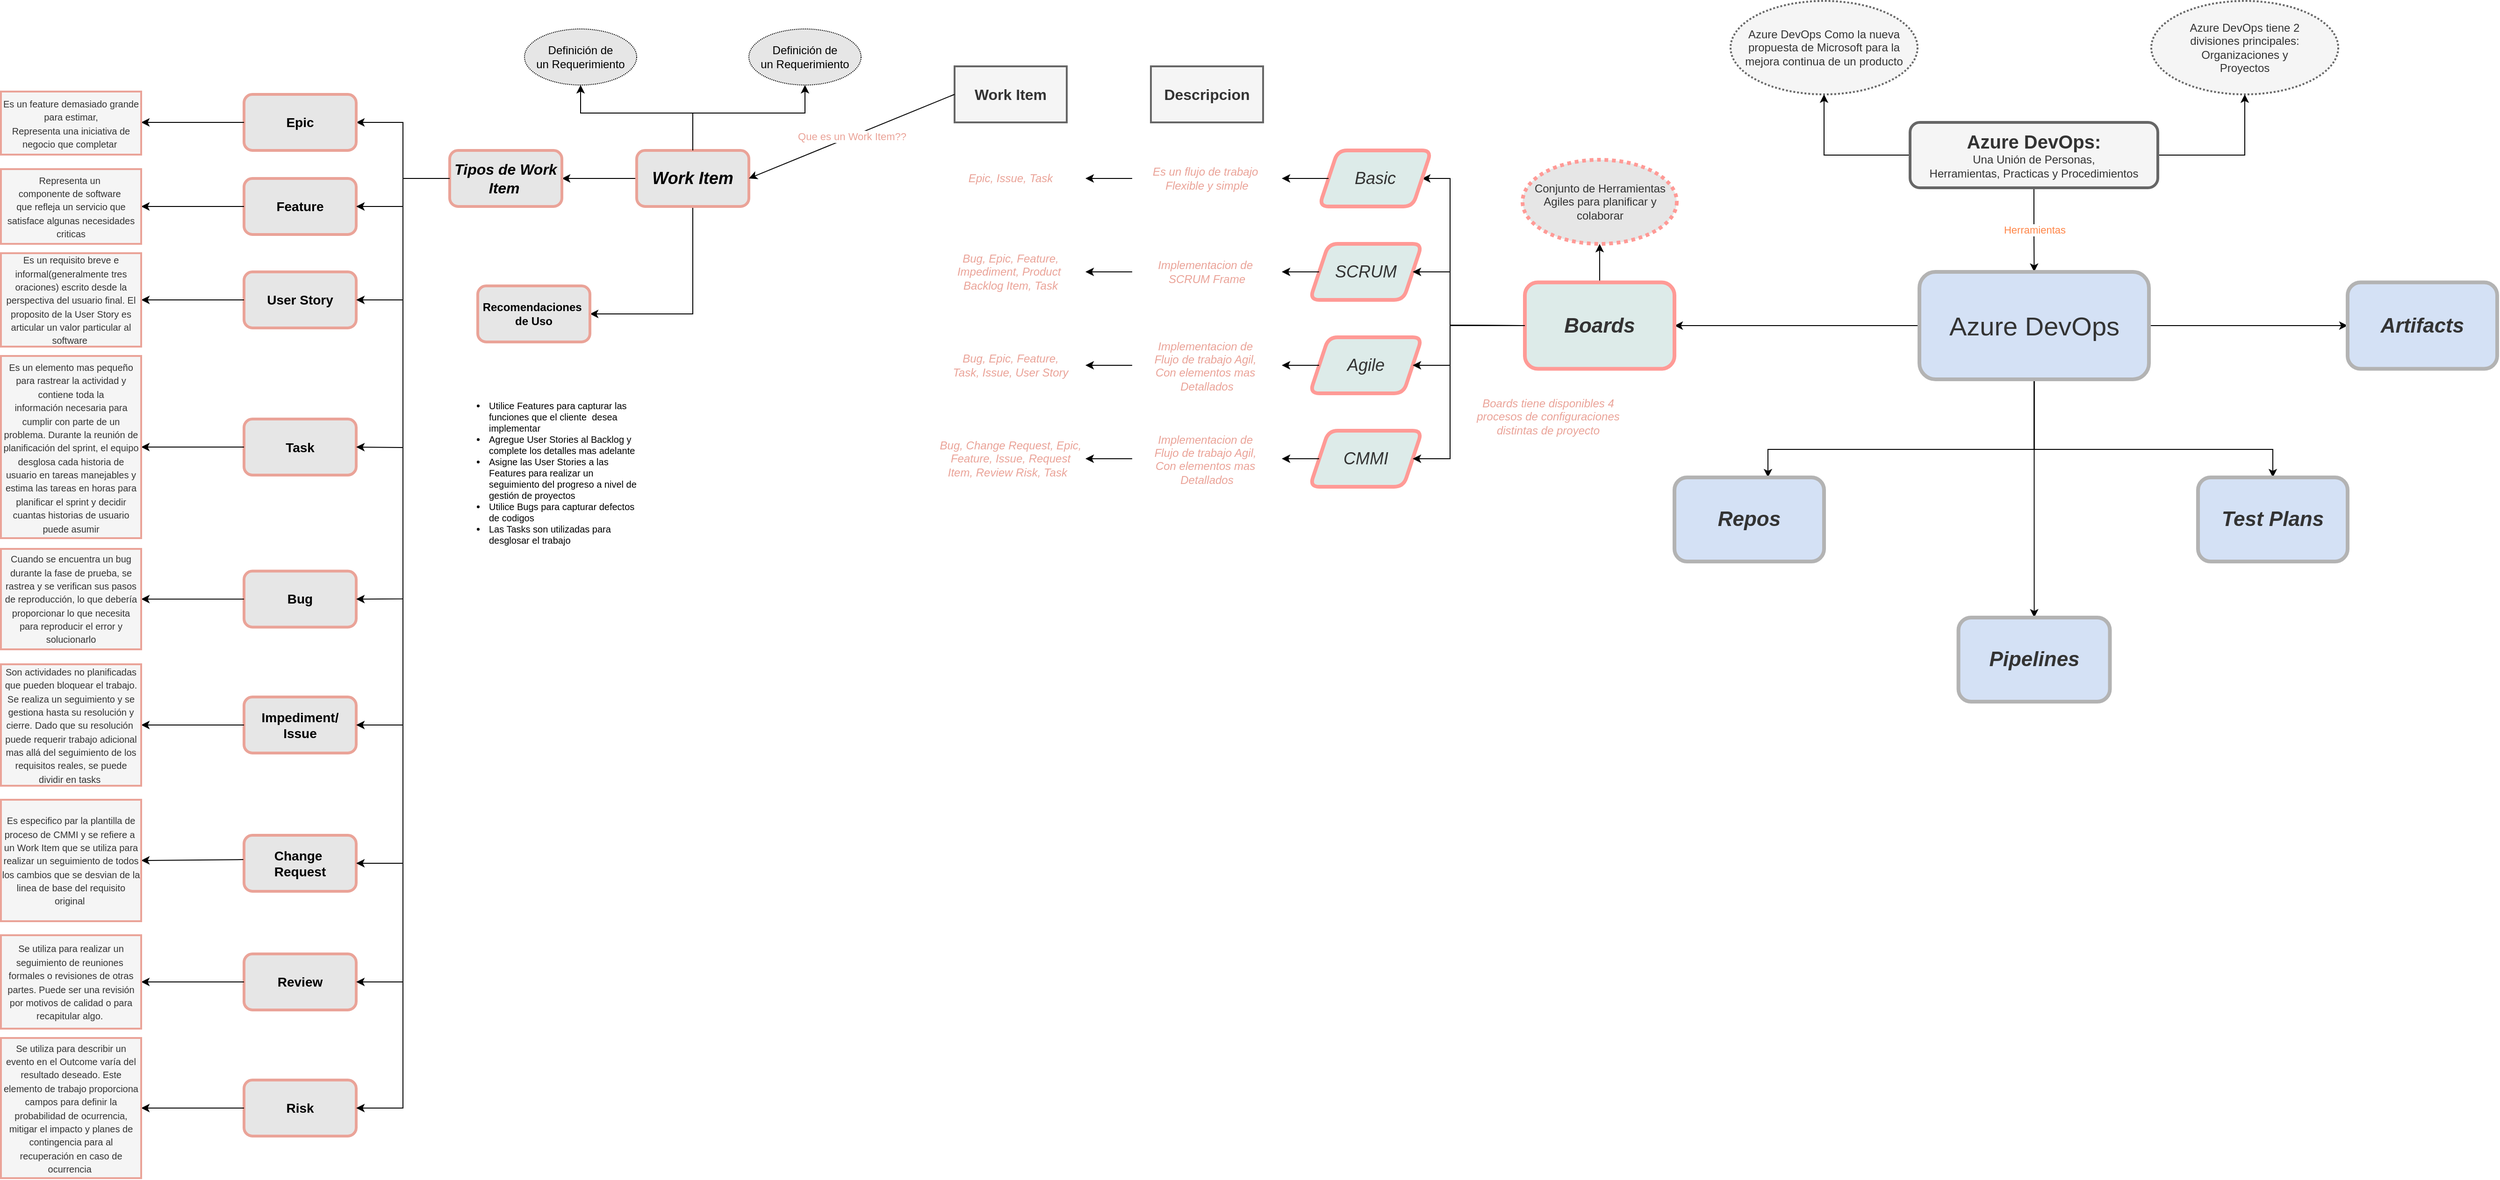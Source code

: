 <mxfile version="15.2.9" type="github">
  <diagram id="6a731a19-8d31-9384-78a2-239565b7b9f0" name="Page-1">
    <mxGraphModel dx="3319" dy="506" grid="1" gridSize="10" guides="1" tooltips="1" connect="1" arrows="1" fold="1" page="1" pageScale="1" pageWidth="1169" pageHeight="827" background="none" math="0" shadow="0">
      <root>
        <mxCell id="0" />
        <mxCell id="1" parent="0" />
        <mxCell id="xuVnpB0GkHX7hO2u2HWk-1784" style="edgeStyle=orthogonalEdgeStyle;rounded=0;orthogonalLoop=1;jettySize=auto;html=1;entryX=0.5;entryY=1;entryDx=0;entryDy=0;exitX=0;exitY=0.5;exitDx=0;exitDy=0;" edge="1" parent="1" source="xuVnpB0GkHX7hO2u2HWk-1779" target="xuVnpB0GkHX7hO2u2HWk-1781">
          <mxGeometry relative="1" as="geometry" />
        </mxCell>
        <mxCell id="xuVnpB0GkHX7hO2u2HWk-1786" value="" style="edgeStyle=orthogonalEdgeStyle;rounded=0;orthogonalLoop=1;jettySize=auto;html=1;exitX=1;exitY=0.5;exitDx=0;exitDy=0;" edge="1" parent="1" source="xuVnpB0GkHX7hO2u2HWk-1779" target="xuVnpB0GkHX7hO2u2HWk-1785">
          <mxGeometry relative="1" as="geometry" />
        </mxCell>
        <mxCell id="xuVnpB0GkHX7hO2u2HWk-1789" value="&lt;font color=&quot;#ff8547&quot;&gt;Herramientas&lt;/font&gt;" style="edgeStyle=orthogonalEdgeStyle;rounded=0;orthogonalLoop=1;jettySize=auto;html=1;" edge="1" parent="1" source="xuVnpB0GkHX7hO2u2HWk-1779" target="xuVnpB0GkHX7hO2u2HWk-1788">
          <mxGeometry relative="1" as="geometry" />
        </mxCell>
        <mxCell id="xuVnpB0GkHX7hO2u2HWk-1779" value="&lt;font style=&quot;font-size: 12px&quot;&gt;&lt;b style=&quot;font-size: 20px&quot;&gt;Azure DevOps:&lt;/b&gt;&lt;br&gt;Una &lt;span&gt;Unión&lt;/span&gt;&amp;nbsp;de Personas, &lt;br&gt;Herramientas, Practicas y Procedimientos&lt;br&gt;&lt;/font&gt;" style="rounded=1;whiteSpace=wrap;html=1;fillColor=#f5f5f5;strokeColor=#666666;fontColor=#333333;strokeWidth=3;" vertex="1" parent="1">
          <mxGeometry x="452" y="170" width="265" height="70" as="geometry" />
        </mxCell>
        <mxCell id="xuVnpB0GkHX7hO2u2HWk-1781" value="Azure DevOps Como la nueva propuesta de Microsoft para la mejora continua de un producto" style="ellipse;whiteSpace=wrap;html=1;strokeWidth=2;dashed=1;fillColor=#f5f5f5;strokeColor=#666666;fontColor=#333333;dashPattern=1 1;" vertex="1" parent="1">
          <mxGeometry x="260" y="40" width="200" height="100" as="geometry" />
        </mxCell>
        <mxCell id="xuVnpB0GkHX7hO2u2HWk-1785" value="Azure DevOps tiene 2 &lt;br&gt;divisiones principales:&lt;br&gt;Organizaciones y&lt;br&gt;Proyectos" style="ellipse;whiteSpace=wrap;html=1;rounded=1;fontColor=#333333;strokeColor=#666666;strokeWidth=2;fillColor=#f5f5f5;dashed=1;dashPattern=1 1;" vertex="1" parent="1">
          <mxGeometry x="710" y="40" width="200" height="100" as="geometry" />
        </mxCell>
        <mxCell id="xuVnpB0GkHX7hO2u2HWk-1791" value="" style="edgeStyle=orthogonalEdgeStyle;rounded=0;orthogonalLoop=1;jettySize=auto;html=1;" edge="1" parent="1" source="xuVnpB0GkHX7hO2u2HWk-1788" target="xuVnpB0GkHX7hO2u2HWk-1790">
          <mxGeometry relative="1" as="geometry" />
        </mxCell>
        <mxCell id="xuVnpB0GkHX7hO2u2HWk-1793" value="" style="edgeStyle=orthogonalEdgeStyle;rounded=0;orthogonalLoop=1;jettySize=auto;html=1;" edge="1" parent="1" source="xuVnpB0GkHX7hO2u2HWk-1788" target="xuVnpB0GkHX7hO2u2HWk-1792">
          <mxGeometry relative="1" as="geometry">
            <Array as="points">
              <mxPoint x="585" y="520" />
              <mxPoint x="300" y="520" />
            </Array>
          </mxGeometry>
        </mxCell>
        <mxCell id="xuVnpB0GkHX7hO2u2HWk-1795" value="" style="edgeStyle=orthogonalEdgeStyle;rounded=0;orthogonalLoop=1;jettySize=auto;html=1;" edge="1" parent="1" source="xuVnpB0GkHX7hO2u2HWk-1788" target="xuVnpB0GkHX7hO2u2HWk-1794">
          <mxGeometry relative="1" as="geometry" />
        </mxCell>
        <mxCell id="xuVnpB0GkHX7hO2u2HWk-1797" value="" style="edgeStyle=orthogonalEdgeStyle;rounded=0;orthogonalLoop=1;jettySize=auto;html=1;" edge="1" parent="1" source="xuVnpB0GkHX7hO2u2HWk-1788" target="xuVnpB0GkHX7hO2u2HWk-1796">
          <mxGeometry relative="1" as="geometry">
            <Array as="points">
              <mxPoint x="585" y="520" />
              <mxPoint x="840" y="520" />
            </Array>
          </mxGeometry>
        </mxCell>
        <mxCell id="xuVnpB0GkHX7hO2u2HWk-1799" value="" style="edgeStyle=orthogonalEdgeStyle;rounded=0;orthogonalLoop=1;jettySize=auto;html=1;" edge="1" parent="1" source="xuVnpB0GkHX7hO2u2HWk-1788" target="xuVnpB0GkHX7hO2u2HWk-1798">
          <mxGeometry relative="1" as="geometry" />
        </mxCell>
        <mxCell id="xuVnpB0GkHX7hO2u2HWk-1788" value="&lt;font style=&quot;font-size: 28px&quot;&gt;Azure DevOps&lt;/font&gt;" style="rounded=1;whiteSpace=wrap;html=1;fontColor=#333333;strokeColor=#B3B3B3;strokeWidth=4;fillColor=#D4E1F5;" vertex="1" parent="1">
          <mxGeometry x="462" y="330" width="245.5" height="115" as="geometry" />
        </mxCell>
        <mxCell id="xuVnpB0GkHX7hO2u2HWk-1808" value="" style="edgeStyle=orthogonalEdgeStyle;rounded=0;orthogonalLoop=1;jettySize=auto;html=1;" edge="1" parent="1" source="xuVnpB0GkHX7hO2u2HWk-1790" target="xuVnpB0GkHX7hO2u2HWk-1807">
          <mxGeometry relative="1" as="geometry" />
        </mxCell>
        <mxCell id="xuVnpB0GkHX7hO2u2HWk-1810" value="" style="edgeStyle=orthogonalEdgeStyle;rounded=0;orthogonalLoop=1;jettySize=auto;html=1;" edge="1" parent="1" source="xuVnpB0GkHX7hO2u2HWk-1790" target="xuVnpB0GkHX7hO2u2HWk-1809">
          <mxGeometry relative="1" as="geometry">
            <Array as="points">
              <mxPoint x="-40" y="388" />
              <mxPoint x="-40" y="230" />
            </Array>
          </mxGeometry>
        </mxCell>
        <mxCell id="xuVnpB0GkHX7hO2u2HWk-1790" value="&lt;span style=&quot;font-size: 22px&quot;&gt;&lt;b&gt;&lt;i&gt;Boards&lt;/i&gt;&lt;/b&gt;&lt;/span&gt;" style="rounded=1;whiteSpace=wrap;html=1;fontColor=#333333;strokeColor=#FF9A96;strokeWidth=4;fillColor=#DDEBE9;" vertex="1" parent="1">
          <mxGeometry x="40" y="341.25" width="160" height="92.5" as="geometry" />
        </mxCell>
        <mxCell id="xuVnpB0GkHX7hO2u2HWk-1792" value="&lt;font style=&quot;font-size: 22px&quot;&gt;&lt;b&gt;&lt;i&gt;Repos&lt;/i&gt;&lt;/b&gt;&lt;/font&gt;" style="rounded=1;whiteSpace=wrap;html=1;fontColor=#333333;strokeColor=#B3B3B3;strokeWidth=4;fillColor=#D4E1F5;" vertex="1" parent="1">
          <mxGeometry x="200" y="550" width="160" height="90" as="geometry" />
        </mxCell>
        <mxCell id="xuVnpB0GkHX7hO2u2HWk-1794" value="&lt;font style=&quot;font-size: 22px&quot;&gt;&lt;b&gt;&lt;i&gt;Pipelines&lt;/i&gt;&lt;/b&gt;&lt;/font&gt;" style="rounded=1;whiteSpace=wrap;html=1;fontColor=#333333;strokeColor=#B3B3B3;strokeWidth=4;fillColor=#D4E1F5;" vertex="1" parent="1">
          <mxGeometry x="503.75" y="700" width="162" height="90" as="geometry" />
        </mxCell>
        <mxCell id="xuVnpB0GkHX7hO2u2HWk-1796" value="&lt;font style=&quot;font-size: 22px&quot;&gt;&lt;b&gt;&lt;i&gt;Test Plans&lt;/i&gt;&lt;/b&gt;&lt;/font&gt;" style="rounded=1;whiteSpace=wrap;html=1;fontColor=#333333;strokeColor=#B3B3B3;strokeWidth=4;fillColor=#D4E1F5;" vertex="1" parent="1">
          <mxGeometry x="760" y="550" width="160" height="90" as="geometry" />
        </mxCell>
        <mxCell id="xuVnpB0GkHX7hO2u2HWk-1798" value="&lt;font style=&quot;font-size: 22px&quot;&gt;&lt;b&gt;&lt;i&gt;Artifacts&lt;/i&gt;&lt;/b&gt;&lt;/font&gt;" style="rounded=1;whiteSpace=wrap;html=1;fontColor=#333333;strokeColor=#B3B3B3;strokeWidth=4;fillColor=#D4E1F5;" vertex="1" parent="1">
          <mxGeometry x="920" y="341.25" width="160" height="92.5" as="geometry" />
        </mxCell>
        <mxCell id="xuVnpB0GkHX7hO2u2HWk-1807" value="Conjunto de Herramientas Agiles para planificar y colaborar" style="ellipse;whiteSpace=wrap;html=1;rounded=1;fontColor=#333333;strokeColor=#FF9A96;strokeWidth=4;fillColor=#E6E6E6;dashed=1;dashPattern=1 1;" vertex="1" parent="1">
          <mxGeometry x="37.5" y="210" width="165" height="90" as="geometry" />
        </mxCell>
        <mxCell id="xuVnpB0GkHX7hO2u2HWk-1809" value="&lt;font style=&quot;font-size: 18px&quot;&gt;&lt;i&gt;Basic&lt;/i&gt;&lt;/font&gt;" style="shape=parallelogram;perimeter=parallelogramPerimeter;whiteSpace=wrap;html=1;fixedSize=1;rounded=1;fontColor=#333333;strokeColor=#FF9A96;strokeWidth=4;fillColor=#DDEBE9;" vertex="1" parent="1">
          <mxGeometry x="-180" y="200" width="120" height="60" as="geometry" />
        </mxCell>
        <mxCell id="xuVnpB0GkHX7hO2u2HWk-1811" value="&lt;font style=&quot;font-size: 18px&quot;&gt;&lt;i&gt;SCRUM&lt;/i&gt;&lt;/font&gt;" style="shape=parallelogram;perimeter=parallelogramPerimeter;whiteSpace=wrap;html=1;fixedSize=1;rounded=1;fontColor=#333333;strokeColor=#FF9A96;strokeWidth=4;fillColor=#DDEBE9;" vertex="1" parent="1">
          <mxGeometry x="-190" y="300" width="120" height="60" as="geometry" />
        </mxCell>
        <mxCell id="xuVnpB0GkHX7hO2u2HWk-1812" value="&lt;font style=&quot;font-size: 18px&quot;&gt;&lt;i&gt;Agile&lt;/i&gt;&lt;/font&gt;" style="shape=parallelogram;perimeter=parallelogramPerimeter;whiteSpace=wrap;html=1;fixedSize=1;rounded=1;fontColor=#333333;strokeColor=#FF9A96;strokeWidth=4;fillColor=#DDEBE9;" vertex="1" parent="1">
          <mxGeometry x="-190" y="400" width="120" height="60" as="geometry" />
        </mxCell>
        <mxCell id="xuVnpB0GkHX7hO2u2HWk-1813" value="&lt;font style=&quot;font-size: 18px&quot;&gt;&lt;i&gt;CMMI&lt;/i&gt;&lt;/font&gt;" style="shape=parallelogram;perimeter=parallelogramPerimeter;whiteSpace=wrap;html=1;fixedSize=1;rounded=1;fontColor=#333333;strokeColor=#FF9A96;strokeWidth=4;fillColor=#DDEBE9;" vertex="1" parent="1">
          <mxGeometry x="-190" y="500" width="120" height="60" as="geometry" />
        </mxCell>
        <mxCell id="xuVnpB0GkHX7hO2u2HWk-1816" value="" style="endArrow=classic;html=1;edgeStyle=orthogonalEdgeStyle;rounded=0;exitX=0;exitY=0.5;exitDx=0;exitDy=0;" edge="1" parent="1" source="xuVnpB0GkHX7hO2u2HWk-1790" target="xuVnpB0GkHX7hO2u2HWk-1811">
          <mxGeometry width="50" height="50" relative="1" as="geometry">
            <mxPoint x="360" y="460" as="sourcePoint" />
            <mxPoint x="410" y="410" as="targetPoint" />
            <Array as="points">
              <mxPoint x="-40" y="388" />
              <mxPoint x="-40" y="330" />
            </Array>
          </mxGeometry>
        </mxCell>
        <mxCell id="xuVnpB0GkHX7hO2u2HWk-1818" value="" style="endArrow=classic;html=1;entryX=1;entryY=0.5;entryDx=0;entryDy=0;exitX=0;exitY=0.5;exitDx=0;exitDy=0;rounded=0;" edge="1" parent="1" source="xuVnpB0GkHX7hO2u2HWk-1790" target="xuVnpB0GkHX7hO2u2HWk-1812">
          <mxGeometry width="50" height="50" relative="1" as="geometry">
            <mxPoint x="60" y="460" as="sourcePoint" />
            <mxPoint x="110" y="410" as="targetPoint" />
            <Array as="points">
              <mxPoint x="-40" y="387" />
              <mxPoint x="-40" y="430" />
            </Array>
          </mxGeometry>
        </mxCell>
        <mxCell id="xuVnpB0GkHX7hO2u2HWk-1819" value="" style="endArrow=classic;html=1;exitX=0;exitY=0.5;exitDx=0;exitDy=0;entryX=1;entryY=0.5;entryDx=0;entryDy=0;rounded=0;" edge="1" parent="1" source="xuVnpB0GkHX7hO2u2HWk-1790" target="xuVnpB0GkHX7hO2u2HWk-1813">
          <mxGeometry width="50" height="50" relative="1" as="geometry">
            <mxPoint x="60" y="540" as="sourcePoint" />
            <mxPoint x="110" y="490" as="targetPoint" />
            <Array as="points">
              <mxPoint x="-40" y="387" />
              <mxPoint x="-40" y="530" />
            </Array>
          </mxGeometry>
        </mxCell>
        <UserObject label="&lt;i&gt;&lt;font color=&quot;#eaa398&quot;&gt;Boards tiene disponibles 4 procesos de configuraciones distintas de proyecto&lt;/font&gt;&lt;/i&gt;" placeholders="1" name="Variable" id="xuVnpB0GkHX7hO2u2HWk-1820">
          <mxCell style="text;html=1;strokeColor=none;fillColor=none;align=center;verticalAlign=middle;whiteSpace=wrap;overflow=hidden;dashed=1;dashPattern=1 1;" vertex="1" parent="1">
            <mxGeometry x="-30" y="460" width="190" height="50" as="geometry" />
          </mxCell>
        </UserObject>
        <mxCell id="xuVnpB0GkHX7hO2u2HWk-1834" value="&lt;font size=&quot;1&quot;&gt;&lt;b style=&quot;font-size: 16px&quot;&gt;Work Item&lt;/b&gt;&lt;/font&gt;" style="rounded=0;whiteSpace=wrap;html=1;strokeColor=#666666;strokeWidth=2;fillColor=#f5f5f5;fontColor=#333333;" vertex="1" parent="1">
          <mxGeometry x="-570" y="110" width="120" height="60" as="geometry" />
        </mxCell>
        <mxCell id="xuVnpB0GkHX7hO2u2HWk-1835" value="&lt;b&gt;&lt;font style=&quot;font-size: 16px&quot;&gt;Descripcion&lt;/font&gt;&lt;/b&gt;" style="rounded=0;whiteSpace=wrap;html=1;strokeColor=#666666;strokeWidth=2;fillColor=#f5f5f5;fontColor=#333333;" vertex="1" parent="1">
          <mxGeometry x="-360" y="110" width="120" height="60" as="geometry" />
        </mxCell>
        <UserObject label="&lt;i&gt;&lt;font color=&quot;#eaa398&quot;&gt;Es un flujo de trabajo&amp;nbsp;&lt;br&gt;Flexible y simple&lt;br&gt;&lt;/font&gt;&lt;/i&gt;" placeholders="1" name="Variable" id="xuVnpB0GkHX7hO2u2HWk-1836">
          <mxCell style="text;html=1;strokeColor=none;fillColor=none;align=center;verticalAlign=middle;whiteSpace=wrap;overflow=hidden;dashed=1;dashPattern=1 1;" vertex="1" parent="1">
            <mxGeometry x="-380" y="205" width="160" height="50" as="geometry" />
          </mxCell>
        </UserObject>
        <mxCell id="xuVnpB0GkHX7hO2u2HWk-1837" value="" style="endArrow=classic;html=1;exitX=0;exitY=0.5;exitDx=0;exitDy=0;" edge="1" parent="1" source="xuVnpB0GkHX7hO2u2HWk-1836">
          <mxGeometry width="50" height="50" relative="1" as="geometry">
            <mxPoint x="-200" y="410" as="sourcePoint" />
            <mxPoint x="-430" y="230" as="targetPoint" />
          </mxGeometry>
        </mxCell>
        <UserObject label="&lt;i&gt;&lt;font color=&quot;#eaa398&quot;&gt;Epic, Issue, Task&lt;br&gt;&lt;/font&gt;&lt;/i&gt;" placeholders="1" name="Variable" id="xuVnpB0GkHX7hO2u2HWk-1838">
          <mxCell style="text;html=1;strokeColor=none;fillColor=none;align=center;verticalAlign=middle;whiteSpace=wrap;overflow=hidden;dashed=1;dashPattern=1 1;" vertex="1" parent="1">
            <mxGeometry x="-590" y="205" width="160" height="50" as="geometry" />
          </mxCell>
        </UserObject>
        <UserObject label="&lt;i&gt;&lt;font color=&quot;#eaa398&quot;&gt;Implementacion de&amp;nbsp;&lt;br&gt;SCRUM Frame&lt;br&gt;&lt;/font&gt;&lt;/i&gt;" placeholders="1" name="Variable" id="xuVnpB0GkHX7hO2u2HWk-1839">
          <mxCell style="text;html=1;strokeColor=none;fillColor=none;align=center;verticalAlign=middle;whiteSpace=wrap;overflow=hidden;dashed=1;dashPattern=1 1;" vertex="1" parent="1">
            <mxGeometry x="-380" y="305" width="160" height="50" as="geometry" />
          </mxCell>
        </UserObject>
        <mxCell id="xuVnpB0GkHX7hO2u2HWk-1840" value="" style="endArrow=classic;html=1;exitX=0;exitY=0.5;exitDx=0;exitDy=0;" edge="1" parent="1" source="xuVnpB0GkHX7hO2u2HWk-1839">
          <mxGeometry width="50" height="50" relative="1" as="geometry">
            <mxPoint x="-200" y="420" as="sourcePoint" />
            <mxPoint x="-430" y="330" as="targetPoint" />
          </mxGeometry>
        </mxCell>
        <UserObject label="&lt;i&gt;&lt;font color=&quot;#eaa398&quot;&gt;Bug, Epic, Feature,&lt;br&gt;Impediment, Product&amp;nbsp;&lt;br&gt;Backlog Item, Task&lt;br&gt;&lt;/font&gt;&lt;/i&gt;" placeholders="1" name="Variable" id="xuVnpB0GkHX7hO2u2HWk-1841">
          <mxCell style="text;html=1;strokeColor=none;fillColor=none;align=center;verticalAlign=middle;whiteSpace=wrap;overflow=hidden;dashed=1;dashPattern=1 1;" vertex="1" parent="1">
            <mxGeometry x="-590" y="305" width="160" height="50" as="geometry" />
          </mxCell>
        </UserObject>
        <mxCell id="xuVnpB0GkHX7hO2u2HWk-1842" value="" style="endArrow=classic;html=1;exitX=0;exitY=0.5;exitDx=0;exitDy=0;" edge="1" parent="1" source="xuVnpB0GkHX7hO2u2HWk-1809" target="xuVnpB0GkHX7hO2u2HWk-1836">
          <mxGeometry width="50" height="50" relative="1" as="geometry">
            <mxPoint x="-200" y="400" as="sourcePoint" />
            <mxPoint x="-150" y="350" as="targetPoint" />
          </mxGeometry>
        </mxCell>
        <mxCell id="xuVnpB0GkHX7hO2u2HWk-1843" value="" style="endArrow=classic;html=1;exitX=0;exitY=0.5;exitDx=0;exitDy=0;" edge="1" parent="1" source="xuVnpB0GkHX7hO2u2HWk-1811" target="xuVnpB0GkHX7hO2u2HWk-1839">
          <mxGeometry width="50" height="50" relative="1" as="geometry">
            <mxPoint x="-200" y="400" as="sourcePoint" />
            <mxPoint x="-150" y="350" as="targetPoint" />
          </mxGeometry>
        </mxCell>
        <UserObject label="&lt;i&gt;&lt;font color=&quot;#eaa398&quot;&gt;Implementacion de&amp;nbsp;&lt;br&gt;Flujo de trabajo Agil,&amp;nbsp;&lt;br&gt;Con elementos mas&amp;nbsp;&lt;br&gt;Detallados&lt;br&gt;&lt;/font&gt;&lt;/i&gt;" placeholders="1" name="Variable" id="xuVnpB0GkHX7hO2u2HWk-1844">
          <mxCell style="text;html=1;strokeColor=none;fillColor=none;align=center;verticalAlign=middle;whiteSpace=wrap;overflow=hidden;dashed=1;dashPattern=1 1;" vertex="1" parent="1">
            <mxGeometry x="-380" y="400" width="160" height="60" as="geometry" />
          </mxCell>
        </UserObject>
        <mxCell id="xuVnpB0GkHX7hO2u2HWk-1846" value="" style="endArrow=classic;html=1;exitX=0;exitY=0.5;exitDx=0;exitDy=0;entryX=1;entryY=0.5;entryDx=0;entryDy=0;" edge="1" parent="1" source="xuVnpB0GkHX7hO2u2HWk-1812" target="xuVnpB0GkHX7hO2u2HWk-1844">
          <mxGeometry width="50" height="50" relative="1" as="geometry">
            <mxPoint x="-200" y="390" as="sourcePoint" />
            <mxPoint x="-150" y="340" as="targetPoint" />
          </mxGeometry>
        </mxCell>
        <mxCell id="xuVnpB0GkHX7hO2u2HWk-1847" value="" style="endArrow=classic;html=1;exitX=0;exitY=0.5;exitDx=0;exitDy=0;" edge="1" parent="1" source="xuVnpB0GkHX7hO2u2HWk-1844">
          <mxGeometry width="50" height="50" relative="1" as="geometry">
            <mxPoint x="-200" y="390" as="sourcePoint" />
            <mxPoint x="-430" y="430" as="targetPoint" />
          </mxGeometry>
        </mxCell>
        <UserObject label="&lt;i&gt;&lt;font color=&quot;#eaa398&quot;&gt;Bug, Epic, Feature,&lt;br&gt;Task, Issue, User Story&lt;br&gt;&lt;/font&gt;&lt;/i&gt;" placeholders="1" name="Variable" id="xuVnpB0GkHX7hO2u2HWk-1848">
          <mxCell style="text;html=1;strokeColor=none;fillColor=none;align=center;verticalAlign=middle;whiteSpace=wrap;overflow=hidden;dashed=1;dashPattern=1 1;" vertex="1" parent="1">
            <mxGeometry x="-590" y="405" width="160" height="50" as="geometry" />
          </mxCell>
        </UserObject>
        <UserObject label="&lt;i&gt;&lt;font color=&quot;#eaa398&quot;&gt;Implementacion de&amp;nbsp;&lt;br&gt;Flujo de trabajo Agil,&amp;nbsp;&lt;br&gt;Con elementos mas&amp;nbsp;&lt;br&gt;Detallados&lt;br&gt;&lt;/font&gt;&lt;/i&gt;" placeholders="1" name="Variable" id="xuVnpB0GkHX7hO2u2HWk-1849">
          <mxCell style="text;html=1;strokeColor=none;fillColor=none;align=center;verticalAlign=middle;whiteSpace=wrap;overflow=hidden;dashed=1;dashPattern=1 1;" vertex="1" parent="1">
            <mxGeometry x="-380" y="500" width="160" height="60" as="geometry" />
          </mxCell>
        </UserObject>
        <mxCell id="xuVnpB0GkHX7hO2u2HWk-1850" value="" style="endArrow=classic;html=1;exitX=0;exitY=0.5;exitDx=0;exitDy=0;" edge="1" parent="1" source="xuVnpB0GkHX7hO2u2HWk-1813" target="xuVnpB0GkHX7hO2u2HWk-1849">
          <mxGeometry width="50" height="50" relative="1" as="geometry">
            <mxPoint x="-200" y="480" as="sourcePoint" />
            <mxPoint x="-150" y="430" as="targetPoint" />
          </mxGeometry>
        </mxCell>
        <mxCell id="xuVnpB0GkHX7hO2u2HWk-1851" value="" style="endArrow=classic;html=1;exitX=0;exitY=0.5;exitDx=0;exitDy=0;" edge="1" parent="1" source="xuVnpB0GkHX7hO2u2HWk-1849">
          <mxGeometry width="50" height="50" relative="1" as="geometry">
            <mxPoint x="-200" y="480" as="sourcePoint" />
            <mxPoint x="-430" y="530" as="targetPoint" />
          </mxGeometry>
        </mxCell>
        <UserObject label="&lt;i&gt;&lt;font color=&quot;#eaa398&quot;&gt;Bug, Change Request, Epic, Feature, Issue, Request Item, Review Risk, Task&amp;nbsp;&amp;nbsp;&lt;br&gt;&lt;/font&gt;&lt;/i&gt;" placeholders="1" name="Variable" id="xuVnpB0GkHX7hO2u2HWk-1852">
          <mxCell style="text;html=1;strokeColor=none;fillColor=none;align=center;verticalAlign=middle;whiteSpace=wrap;overflow=hidden;dashed=1;dashPattern=1 1;" vertex="1" parent="1">
            <mxGeometry x="-590" y="505" width="160" height="50" as="geometry" />
          </mxCell>
        </UserObject>
        <mxCell id="xuVnpB0GkHX7hO2u2HWk-1860" value="" style="edgeStyle=orthogonalEdgeStyle;rounded=0;orthogonalLoop=1;jettySize=auto;html=1;" edge="1" parent="1" source="xuVnpB0GkHX7hO2u2HWk-1857" target="xuVnpB0GkHX7hO2u2HWk-1859">
          <mxGeometry relative="1" as="geometry">
            <Array as="points">
              <mxPoint x="-850" y="160" />
              <mxPoint x="-970" y="160" />
            </Array>
          </mxGeometry>
        </mxCell>
        <mxCell id="xuVnpB0GkHX7hO2u2HWk-1864" value="" style="edgeStyle=orthogonalEdgeStyle;rounded=0;orthogonalLoop=1;jettySize=auto;html=1;" edge="1" parent="1" source="xuVnpB0GkHX7hO2u2HWk-1857" target="xuVnpB0GkHX7hO2u2HWk-1863">
          <mxGeometry relative="1" as="geometry" />
        </mxCell>
        <mxCell id="xuVnpB0GkHX7hO2u2HWk-1905" value="" style="edgeStyle=orthogonalEdgeStyle;rounded=0;orthogonalLoop=1;jettySize=auto;html=1;" edge="1" parent="1" source="xuVnpB0GkHX7hO2u2HWk-1857" target="xuVnpB0GkHX7hO2u2HWk-1904">
          <mxGeometry relative="1" as="geometry">
            <Array as="points">
              <mxPoint x="-850" y="375" />
            </Array>
          </mxGeometry>
        </mxCell>
        <mxCell id="xuVnpB0GkHX7hO2u2HWk-1857" value="&lt;font style=&quot;font-size: 18px&quot;&gt;&lt;b&gt;&lt;i&gt;Work Item&lt;/i&gt;&lt;/b&gt;&lt;/font&gt;" style="rounded=1;whiteSpace=wrap;html=1;strokeColor=#EAA398;strokeWidth=3;fillColor=#E6E6E6;" vertex="1" parent="1">
          <mxGeometry x="-910" y="200" width="120" height="60" as="geometry" />
        </mxCell>
        <mxCell id="xuVnpB0GkHX7hO2u2HWk-1858" value="&lt;font color=&quot;#eaa398&quot;&gt;Que es un Work Item??&lt;/font&gt;" style="endArrow=classic;html=1;exitX=0;exitY=0.5;exitDx=0;exitDy=0;entryX=1;entryY=0.5;entryDx=0;entryDy=0;" edge="1" parent="1" source="xuVnpB0GkHX7hO2u2HWk-1834" target="xuVnpB0GkHX7hO2u2HWk-1857">
          <mxGeometry width="50" height="50" relative="1" as="geometry">
            <mxPoint x="-750" y="390" as="sourcePoint" />
            <mxPoint x="-700" y="340" as="targetPoint" />
          </mxGeometry>
        </mxCell>
        <mxCell id="xuVnpB0GkHX7hO2u2HWk-1859" value="Definición de&lt;br&gt;un Requerimiento" style="ellipse;whiteSpace=wrap;html=1;rounded=1;strokeColor=#000000;strokeWidth=1;fillColor=#E6E6E6;dashed=1;dashPattern=1 1;" vertex="1" parent="1">
          <mxGeometry x="-1030" y="70" width="120" height="60" as="geometry" />
        </mxCell>
        <mxCell id="xuVnpB0GkHX7hO2u2HWk-1861" value="Definición de&lt;br&gt;un Requerimiento" style="ellipse;whiteSpace=wrap;html=1;rounded=1;strokeColor=#000000;strokeWidth=1;fillColor=#E6E6E6;dashed=1;dashPattern=1 1;" vertex="1" parent="1">
          <mxGeometry x="-790" y="70" width="120" height="60" as="geometry" />
        </mxCell>
        <mxCell id="xuVnpB0GkHX7hO2u2HWk-1862" value="" style="endArrow=classic;html=1;exitX=0.5;exitY=0;exitDx=0;exitDy=0;entryX=0.5;entryY=1;entryDx=0;entryDy=0;rounded=0;" edge="1" parent="1" source="xuVnpB0GkHX7hO2u2HWk-1857" target="xuVnpB0GkHX7hO2u2HWk-1861">
          <mxGeometry width="50" height="50" relative="1" as="geometry">
            <mxPoint x="-700" y="380" as="sourcePoint" />
            <mxPoint x="-650" y="330" as="targetPoint" />
            <Array as="points">
              <mxPoint x="-850" y="160" />
              <mxPoint x="-730" y="160" />
            </Array>
          </mxGeometry>
        </mxCell>
        <mxCell id="xuVnpB0GkHX7hO2u2HWk-1866" value="" style="edgeStyle=orthogonalEdgeStyle;rounded=0;orthogonalLoop=1;jettySize=auto;html=1;" edge="1" parent="1" source="xuVnpB0GkHX7hO2u2HWk-1863" target="xuVnpB0GkHX7hO2u2HWk-1865">
          <mxGeometry relative="1" as="geometry" />
        </mxCell>
        <mxCell id="xuVnpB0GkHX7hO2u2HWk-1863" value="&lt;i&gt;&lt;b&gt;&lt;font style=&quot;font-size: 16px&quot;&gt;Tipos de Work&lt;br&gt;&lt;/font&gt;&lt;font style=&quot;font-size: 16px&quot;&gt;Item&lt;/font&gt;&lt;/b&gt;&amp;nbsp;&lt;/i&gt;" style="rounded=1;whiteSpace=wrap;html=1;strokeColor=#EAA398;strokeWidth=3;fillColor=#E6E6E6;" vertex="1" parent="1">
          <mxGeometry x="-1110" y="200" width="120" height="60" as="geometry" />
        </mxCell>
        <mxCell id="xuVnpB0GkHX7hO2u2HWk-1865" value="&lt;font style=&quot;font-size: 14px&quot;&gt;&lt;b&gt;Epic&lt;/b&gt;&lt;/font&gt;" style="rounded=1;whiteSpace=wrap;html=1;strokeColor=#EAA398;strokeWidth=3;fillColor=#E6E6E6;" vertex="1" parent="1">
          <mxGeometry x="-1330" y="140" width="120" height="60" as="geometry" />
        </mxCell>
        <mxCell id="xuVnpB0GkHX7hO2u2HWk-1867" value="&lt;font size=&quot;1&quot;&gt;&lt;b style=&quot;font-size: 14px&quot;&gt;Feature&lt;/b&gt;&lt;/font&gt;" style="rounded=1;whiteSpace=wrap;html=1;strokeColor=#EAA398;strokeWidth=3;fillColor=#E6E6E6;" vertex="1" parent="1">
          <mxGeometry x="-1330" y="230" width="120" height="60" as="geometry" />
        </mxCell>
        <mxCell id="xuVnpB0GkHX7hO2u2HWk-1868" value="&lt;font style=&quot;font-size: 14px&quot;&gt;&lt;b&gt;User Story&lt;/b&gt;&lt;/font&gt;" style="rounded=1;whiteSpace=wrap;html=1;strokeColor=#EAA398;strokeWidth=3;fillColor=#E6E6E6;" vertex="1" parent="1">
          <mxGeometry x="-1330" y="330" width="120" height="60" as="geometry" />
        </mxCell>
        <mxCell id="xuVnpB0GkHX7hO2u2HWk-1869" value="&lt;font style=&quot;font-size: 14px&quot;&gt;&lt;b&gt;Task&lt;/b&gt;&lt;/font&gt;" style="rounded=1;whiteSpace=wrap;html=1;strokeColor=#EAA398;strokeWidth=3;fillColor=#E6E6E6;" vertex="1" parent="1">
          <mxGeometry x="-1330" y="487.5" width="120" height="60" as="geometry" />
        </mxCell>
        <mxCell id="xuVnpB0GkHX7hO2u2HWk-1870" value="&lt;font style=&quot;font-size: 14px&quot;&gt;&lt;b&gt;Bug&lt;/b&gt;&lt;/font&gt;" style="rounded=1;whiteSpace=wrap;html=1;strokeColor=#EAA398;strokeWidth=3;fillColor=#E6E6E6;" vertex="1" parent="1">
          <mxGeometry x="-1330" y="650.25" width="120" height="60" as="geometry" />
        </mxCell>
        <mxCell id="xuVnpB0GkHX7hO2u2HWk-1871" value="&lt;font style=&quot;font-size: 14px&quot;&gt;&lt;b&gt;Impediment/&lt;br&gt;Issue&lt;/b&gt;&lt;/font&gt;" style="rounded=1;whiteSpace=wrap;html=1;strokeColor=#EAA398;strokeWidth=3;fillColor=#E6E6E6;" vertex="1" parent="1">
          <mxGeometry x="-1330" y="785" width="120" height="60" as="geometry" />
        </mxCell>
        <mxCell id="xuVnpB0GkHX7hO2u2HWk-1872" value="&lt;font style=&quot;font-size: 14px&quot;&gt;&lt;b&gt;Change&amp;nbsp;&lt;br&gt;Request&lt;/b&gt;&lt;/font&gt;" style="rounded=1;whiteSpace=wrap;html=1;strokeColor=#EAA398;strokeWidth=3;fillColor=#E6E6E6;" vertex="1" parent="1">
          <mxGeometry x="-1330" y="933" width="120" height="60" as="geometry" />
        </mxCell>
        <mxCell id="xuVnpB0GkHX7hO2u2HWk-1873" value="&lt;font style=&quot;font-size: 14px&quot;&gt;&lt;b&gt;Review&lt;/b&gt;&lt;/font&gt;" style="rounded=1;whiteSpace=wrap;html=1;strokeColor=#EAA398;strokeWidth=3;fillColor=#E6E6E6;" vertex="1" parent="1">
          <mxGeometry x="-1330" y="1060" width="120" height="60" as="geometry" />
        </mxCell>
        <mxCell id="xuVnpB0GkHX7hO2u2HWk-1874" value="&lt;font style=&quot;font-size: 14px&quot;&gt;&lt;b&gt;Risk&lt;/b&gt;&lt;/font&gt;" style="rounded=1;whiteSpace=wrap;html=1;strokeColor=#EAA398;strokeWidth=3;fillColor=#E6E6E6;" vertex="1" parent="1">
          <mxGeometry x="-1330" y="1195" width="120" height="60" as="geometry" />
        </mxCell>
        <mxCell id="xuVnpB0GkHX7hO2u2HWk-1875" value="" style="endArrow=classic;html=1;exitX=0;exitY=0.5;exitDx=0;exitDy=0;entryX=1;entryY=0.5;entryDx=0;entryDy=0;rounded=0;" edge="1" parent="1" source="xuVnpB0GkHX7hO2u2HWk-1863" target="xuVnpB0GkHX7hO2u2HWk-1867">
          <mxGeometry width="50" height="50" relative="1" as="geometry">
            <mxPoint x="-940" y="470" as="sourcePoint" />
            <mxPoint x="-890" y="420" as="targetPoint" />
            <Array as="points">
              <mxPoint x="-1160" y="230" />
              <mxPoint x="-1160" y="260" />
            </Array>
          </mxGeometry>
        </mxCell>
        <mxCell id="xuVnpB0GkHX7hO2u2HWk-1876" value="" style="endArrow=classic;html=1;entryX=1;entryY=0.5;entryDx=0;entryDy=0;rounded=0;" edge="1" parent="1" target="xuVnpB0GkHX7hO2u2HWk-1868">
          <mxGeometry width="50" height="50" relative="1" as="geometry">
            <mxPoint x="-1110" y="230" as="sourcePoint" />
            <mxPoint x="-890" y="340" as="targetPoint" />
            <Array as="points">
              <mxPoint x="-1160" y="230" />
              <mxPoint x="-1160" y="360" />
            </Array>
          </mxGeometry>
        </mxCell>
        <mxCell id="xuVnpB0GkHX7hO2u2HWk-1877" value="" style="endArrow=classic;html=1;entryX=1;entryY=0.5;entryDx=0;entryDy=0;rounded=0;" edge="1" parent="1" target="xuVnpB0GkHX7hO2u2HWk-1869">
          <mxGeometry width="50" height="50" relative="1" as="geometry">
            <mxPoint x="-1110" y="230" as="sourcePoint" />
            <mxPoint x="-890" y="340" as="targetPoint" />
            <Array as="points">
              <mxPoint x="-1160" y="230" />
              <mxPoint x="-1160" y="518" />
            </Array>
          </mxGeometry>
        </mxCell>
        <mxCell id="xuVnpB0GkHX7hO2u2HWk-1878" value="" style="endArrow=classic;html=1;exitX=0;exitY=0.5;exitDx=0;exitDy=0;rounded=0;entryX=1;entryY=0.5;entryDx=0;entryDy=0;" edge="1" parent="1" source="xuVnpB0GkHX7hO2u2HWk-1863" target="xuVnpB0GkHX7hO2u2HWk-1870">
          <mxGeometry width="50" height="50" relative="1" as="geometry">
            <mxPoint x="-940" y="390" as="sourcePoint" />
            <mxPoint x="-1210" y="450" as="targetPoint" />
            <Array as="points">
              <mxPoint x="-1160" y="230" />
              <mxPoint x="-1160" y="680" />
            </Array>
          </mxGeometry>
        </mxCell>
        <mxCell id="xuVnpB0GkHX7hO2u2HWk-1879" value="" style="endArrow=classic;html=1;rounded=0;entryX=1;entryY=0.5;entryDx=0;entryDy=0;" edge="1" parent="1" target="xuVnpB0GkHX7hO2u2HWk-1871">
          <mxGeometry width="50" height="50" relative="1" as="geometry">
            <mxPoint x="-1110" y="230" as="sourcePoint" />
            <mxPoint x="-890" y="340" as="targetPoint" />
            <Array as="points">
              <mxPoint x="-1160" y="230" />
              <mxPoint x="-1160" y="815" />
            </Array>
          </mxGeometry>
        </mxCell>
        <mxCell id="xuVnpB0GkHX7hO2u2HWk-1880" value="" style="endArrow=classic;html=1;exitX=0;exitY=0.5;exitDx=0;exitDy=0;entryX=1;entryY=0.5;entryDx=0;entryDy=0;rounded=0;" edge="1" parent="1" source="xuVnpB0GkHX7hO2u2HWk-1863" target="xuVnpB0GkHX7hO2u2HWk-1872">
          <mxGeometry width="50" height="50" relative="1" as="geometry">
            <mxPoint x="-940" y="560" as="sourcePoint" />
            <mxPoint x="-890" y="510" as="targetPoint" />
            <Array as="points">
              <mxPoint x="-1160" y="230" />
              <mxPoint x="-1160" y="963" />
            </Array>
          </mxGeometry>
        </mxCell>
        <mxCell id="xuVnpB0GkHX7hO2u2HWk-1881" value="" style="endArrow=classic;html=1;exitX=0;exitY=0.5;exitDx=0;exitDy=0;entryX=1;entryY=0.5;entryDx=0;entryDy=0;rounded=0;" edge="1" parent="1" source="xuVnpB0GkHX7hO2u2HWk-1863" target="xuVnpB0GkHX7hO2u2HWk-1873">
          <mxGeometry width="50" height="50" relative="1" as="geometry">
            <mxPoint x="-940" y="560" as="sourcePoint" />
            <mxPoint x="-890" y="510" as="targetPoint" />
            <Array as="points">
              <mxPoint x="-1160" y="230" />
              <mxPoint x="-1160" y="1090" />
            </Array>
          </mxGeometry>
        </mxCell>
        <mxCell id="xuVnpB0GkHX7hO2u2HWk-1882" value="" style="endArrow=classic;html=1;exitX=0;exitY=0.5;exitDx=0;exitDy=0;entryX=1;entryY=0.5;entryDx=0;entryDy=0;rounded=0;" edge="1" parent="1" source="xuVnpB0GkHX7hO2u2HWk-1863" target="xuVnpB0GkHX7hO2u2HWk-1874">
          <mxGeometry width="50" height="50" relative="1" as="geometry">
            <mxPoint x="-940" y="560" as="sourcePoint" />
            <mxPoint x="-890" y="510" as="targetPoint" />
            <Array as="points">
              <mxPoint x="-1160" y="230" />
              <mxPoint x="-1160" y="1225" />
            </Array>
          </mxGeometry>
        </mxCell>
        <mxCell id="xuVnpB0GkHX7hO2u2HWk-1883" value="" style="endArrow=classic;html=1;exitX=0;exitY=0.5;exitDx=0;exitDy=0;" edge="1" parent="1" source="xuVnpB0GkHX7hO2u2HWk-1865">
          <mxGeometry width="50" height="50" relative="1" as="geometry">
            <mxPoint x="-1410" y="470" as="sourcePoint" />
            <mxPoint x="-1440" y="170" as="targetPoint" />
          </mxGeometry>
        </mxCell>
        <mxCell id="xuVnpB0GkHX7hO2u2HWk-1884" value="" style="endArrow=classic;html=1;exitX=0;exitY=0.5;exitDx=0;exitDy=0;" edge="1" parent="1">
          <mxGeometry width="50" height="50" relative="1" as="geometry">
            <mxPoint x="-1330" y="260" as="sourcePoint" />
            <mxPoint x="-1440" y="260" as="targetPoint" />
          </mxGeometry>
        </mxCell>
        <mxCell id="xuVnpB0GkHX7hO2u2HWk-1885" value="" style="endArrow=classic;html=1;exitX=0;exitY=0.5;exitDx=0;exitDy=0;entryX=1;entryY=0.5;entryDx=0;entryDy=0;" edge="1" parent="1" source="xuVnpB0GkHX7hO2u2HWk-1868" target="xuVnpB0GkHX7hO2u2HWk-1895">
          <mxGeometry width="50" height="50" relative="1" as="geometry">
            <mxPoint x="-1330" y="349.58" as="sourcePoint" />
            <mxPoint x="-1410" y="380" as="targetPoint" />
          </mxGeometry>
        </mxCell>
        <mxCell id="xuVnpB0GkHX7hO2u2HWk-1886" value="" style="endArrow=classic;html=1;exitX=0;exitY=0.5;exitDx=0;exitDy=0;entryX=1;entryY=0.5;entryDx=0;entryDy=0;" edge="1" parent="1" source="xuVnpB0GkHX7hO2u2HWk-1869" target="xuVnpB0GkHX7hO2u2HWk-1896">
          <mxGeometry width="50" height="50" relative="1" as="geometry">
            <mxPoint x="-1330" y="455.0" as="sourcePoint" />
            <mxPoint x="-1440" y="455.0" as="targetPoint" />
          </mxGeometry>
        </mxCell>
        <mxCell id="xuVnpB0GkHX7hO2u2HWk-1887" value="" style="endArrow=classic;html=1;exitX=0;exitY=0.5;exitDx=0;exitDy=0;entryX=1;entryY=0.5;entryDx=0;entryDy=0;" edge="1" parent="1" source="xuVnpB0GkHX7hO2u2HWk-1870" target="xuVnpB0GkHX7hO2u2HWk-1898">
          <mxGeometry width="50" height="50" relative="1" as="geometry">
            <mxPoint x="-1330" y="711.08" as="sourcePoint" />
            <mxPoint x="-1440" y="711.08" as="targetPoint" />
          </mxGeometry>
        </mxCell>
        <mxCell id="xuVnpB0GkHX7hO2u2HWk-1888" value="" style="endArrow=classic;html=1;exitX=0;exitY=0.5;exitDx=0;exitDy=0;entryX=1;entryY=0.5;entryDx=0;entryDy=0;" edge="1" parent="1" source="xuVnpB0GkHX7hO2u2HWk-1871" target="xuVnpB0GkHX7hO2u2HWk-1899">
          <mxGeometry width="50" height="50" relative="1" as="geometry">
            <mxPoint x="-1330" y="784.58" as="sourcePoint" />
            <mxPoint x="-1440" y="784.58" as="targetPoint" />
          </mxGeometry>
        </mxCell>
        <mxCell id="xuVnpB0GkHX7hO2u2HWk-1889" value="" style="endArrow=classic;html=1;exitX=0;exitY=0.5;exitDx=0;exitDy=0;entryX=1;entryY=0.5;entryDx=0;entryDy=0;" edge="1" parent="1" source="xuVnpB0GkHX7hO2u2HWk-1873" target="xuVnpB0GkHX7hO2u2HWk-1901">
          <mxGeometry width="50" height="50" relative="1" as="geometry">
            <mxPoint x="-1550" y="1070" as="sourcePoint" />
            <mxPoint x="-1440" y="1070" as="targetPoint" />
          </mxGeometry>
        </mxCell>
        <mxCell id="xuVnpB0GkHX7hO2u2HWk-1890" value="" style="endArrow=classic;html=1;exitX=0;exitY=0.5;exitDx=0;exitDy=0;entryX=1;entryY=0.5;entryDx=0;entryDy=0;" edge="1" parent="1" source="xuVnpB0GkHX7hO2u2HWk-1874" target="xuVnpB0GkHX7hO2u2HWk-1903">
          <mxGeometry width="50" height="50" relative="1" as="geometry">
            <mxPoint x="-1470" y="1110" as="sourcePoint" />
            <mxPoint x="-1440" y="1190" as="targetPoint" />
          </mxGeometry>
        </mxCell>
        <mxCell id="xuVnpB0GkHX7hO2u2HWk-1891" value="" style="endArrow=classic;html=1;exitX=-0.006;exitY=0.434;exitDx=0;exitDy=0;exitPerimeter=0;entryX=1;entryY=0.5;entryDx=0;entryDy=0;" edge="1" parent="1" source="xuVnpB0GkHX7hO2u2HWk-1872" target="xuVnpB0GkHX7hO2u2HWk-1900">
          <mxGeometry width="50" height="50" relative="1" as="geometry">
            <mxPoint x="-1360" y="1140" as="sourcePoint" />
            <mxPoint x="-1440" y="956" as="targetPoint" />
          </mxGeometry>
        </mxCell>
        <mxCell id="xuVnpB0GkHX7hO2u2HWk-1892" value="&lt;font size=&quot;1&quot;&gt;Es un feature demasiado grande para estimar,&lt;br&gt;Representa una iniciativa de negocio que completar&amp;nbsp;&lt;br&gt;&lt;/font&gt;" style="rounded=0;whiteSpace=wrap;html=1;strokeColor=#EAA398;strokeWidth=2;fillColor=#f5f5f5;fontColor=#333333;" vertex="1" parent="1">
          <mxGeometry x="-1590" y="137" width="150" height="67.5" as="geometry" />
        </mxCell>
        <mxCell id="xuVnpB0GkHX7hO2u2HWk-1893" value="&lt;font size=&quot;1&quot;&gt;Representa un&amp;nbsp;&lt;br&gt;componente de software&amp;nbsp;&lt;br&gt;que refleja un servicio que satisface algunas necesidades criticas&lt;br&gt;&lt;/font&gt;" style="rounded=0;whiteSpace=wrap;html=1;strokeColor=#EAA398;strokeWidth=2;fillColor=#f5f5f5;fontColor=#333333;" vertex="1" parent="1">
          <mxGeometry x="-1590" y="220" width="150" height="80" as="geometry" />
        </mxCell>
        <mxCell id="xuVnpB0GkHX7hO2u2HWk-1895" value="&lt;font size=&quot;1&quot;&gt;Es un requisito breve e informal(generalmente tres oraciones) escrito desde la perspectiva del usuario final. El proposito de la User Story es articular un valor particular al software&amp;nbsp;&lt;br&gt;&lt;/font&gt;" style="rounded=0;whiteSpace=wrap;html=1;strokeColor=#EAA398;strokeWidth=2;fillColor=#f5f5f5;fontColor=#333333;" vertex="1" parent="1">
          <mxGeometry x="-1590" y="310" width="150" height="100" as="geometry" />
        </mxCell>
        <mxCell id="xuVnpB0GkHX7hO2u2HWk-1896" value="&lt;font size=&quot;1&quot;&gt;Es un elemento mas pequeño para rastrear la actividad y contiene toda la información&amp;nbsp;necesaria para cumplir con parte de un problema. Durante la reunión de planificación&amp;nbsp;del sprint, el equipo desglosa cada historia de usuario en tareas manejables y estima las tareas en horas para planificar el sprint y decidir cuantas historias de usuario puede asumir&lt;br&gt;&lt;/font&gt;" style="rounded=0;whiteSpace=wrap;html=1;strokeColor=#EAA398;strokeWidth=2;fillColor=#f5f5f5;fontColor=#333333;" vertex="1" parent="1">
          <mxGeometry x="-1590" y="420" width="150" height="195" as="geometry" />
        </mxCell>
        <mxCell id="xuVnpB0GkHX7hO2u2HWk-1898" value="&lt;font size=&quot;1&quot;&gt;Cuando se encuentra un bug&lt;br&gt;durante la fase de prueba, se rastrea y se verifican sus pasos&lt;br&gt;de reproducción, lo que debería&lt;br&gt;proporcionar lo que necesita&lt;br&gt;para reproducir&amp;nbsp;el error y solucionarlo&lt;br&gt;&lt;/font&gt;" style="rounded=0;whiteSpace=wrap;html=1;strokeColor=#EAA398;strokeWidth=2;fillColor=#f5f5f5;fontColor=#333333;" vertex="1" parent="1">
          <mxGeometry x="-1590" y="626.5" width="150" height="107.5" as="geometry" />
        </mxCell>
        <mxCell id="xuVnpB0GkHX7hO2u2HWk-1899" value="&lt;font size=&quot;1&quot;&gt;Son actividades no planificadas&lt;br&gt;que pueden bloquear el trabajo.&lt;br&gt;Se realiza un seguimiento y se gestiona hasta su resolución&amp;nbsp;y cierre. Dado que su resolución&amp;nbsp;&lt;br&gt;puede requerir trabajo adicional&lt;br&gt;mas allá&amp;nbsp;del seguimiento de los requisitos reales, se puede dividir en tasks&amp;nbsp;&lt;br&gt;&lt;/font&gt;" style="rounded=0;whiteSpace=wrap;html=1;strokeColor=#EAA398;strokeWidth=2;fillColor=#f5f5f5;fontColor=#333333;" vertex="1" parent="1">
          <mxGeometry x="-1590" y="750" width="150" height="130" as="geometry" />
        </mxCell>
        <mxCell id="xuVnpB0GkHX7hO2u2HWk-1900" value="&lt;font size=&quot;1&quot;&gt;Es especifico par la plantilla de proceso de CMMI y se refiere a&amp;nbsp;&lt;br&gt;un Work Item que se utiliza para realizar un seguimiento de todos los cambios que se desvian de la linea de base del requisito original&amp;nbsp;&lt;br&gt;&lt;/font&gt;" style="rounded=0;whiteSpace=wrap;html=1;strokeColor=#EAA398;strokeWidth=2;fillColor=#f5f5f5;fontColor=#333333;" vertex="1" parent="1">
          <mxGeometry x="-1590" y="895" width="150" height="130" as="geometry" />
        </mxCell>
        <mxCell id="xuVnpB0GkHX7hO2u2HWk-1901" value="&lt;font size=&quot;1&quot;&gt;Se utiliza para realizar un seguimiento de reuniones&amp;nbsp;&lt;br&gt;formales o revisiones de otras partes. Puede ser una revisión por motivos de calidad o para recapitular algo.&amp;nbsp;&lt;br&gt;&lt;/font&gt;" style="rounded=0;whiteSpace=wrap;html=1;strokeColor=#EAA398;strokeWidth=2;fillColor=#f5f5f5;fontColor=#333333;" vertex="1" parent="1">
          <mxGeometry x="-1590" y="1040" width="150" height="100" as="geometry" />
        </mxCell>
        <mxCell id="xuVnpB0GkHX7hO2u2HWk-1903" value="&lt;font size=&quot;1&quot;&gt;Se utiliza para describir un evento en el Outcome varía del resultado deseado. Este elemento de trabajo proporciona campos para definir la probabilidad de ocurrencia, mitigar el impacto y planes de contingencia para al recuperación&amp;nbsp;en caso de ocurrencia&amp;nbsp;&lt;br&gt;&lt;/font&gt;" style="rounded=0;whiteSpace=wrap;html=1;strokeColor=#EAA398;strokeWidth=2;fillColor=#f5f5f5;fontColor=#333333;" vertex="1" parent="1">
          <mxGeometry x="-1590" y="1150" width="150" height="150" as="geometry" />
        </mxCell>
        <mxCell id="xuVnpB0GkHX7hO2u2HWk-1904" value="&lt;b&gt;Recomendaciones&amp;nbsp;&lt;br&gt;de Uso&lt;/b&gt;" style="rounded=1;whiteSpace=wrap;html=1;strokeColor=#EAA398;strokeWidth=3;fillColor=#E6E6E6;" vertex="1" parent="1">
          <mxGeometry x="-1080" y="345" width="120" height="60" as="geometry" />
        </mxCell>
        <mxCell id="xuVnpB0GkHX7hO2u2HWk-1906" value="&lt;ul style=&quot;font-size: 10px&quot;&gt;&lt;li&gt;&lt;font style=&quot;font-size: 10px&quot;&gt;Utilice Features para capturar las funciones que el cliente&amp;nbsp; desea implementar&lt;/font&gt;&lt;/li&gt;&lt;li&gt;&lt;font style=&quot;font-size: 10px&quot;&gt;Agregue User Stories al Backlog y complete los detalles mas adelante&lt;/font&gt;&lt;/li&gt;&lt;li&gt;Asigne las User Stories a las Features para realizar un seguimiento del progreso a nivel de gestión de proyectos&lt;/li&gt;&lt;li&gt;Utilice Bugs para capturar defectos de codigos&lt;/li&gt;&lt;li&gt;Las Tasks son utilizadas para desglosar el trabajo&amp;nbsp; &amp;nbsp;&lt;/li&gt;&lt;/ul&gt;" style="text;strokeColor=none;fillColor=none;html=1;whiteSpace=wrap;verticalAlign=middle;overflow=hidden;rounded=0;" vertex="1" parent="1">
          <mxGeometry x="-1110" y="390" width="210" height="310" as="geometry" />
        </mxCell>
      </root>
    </mxGraphModel>
  </diagram>
</mxfile>
